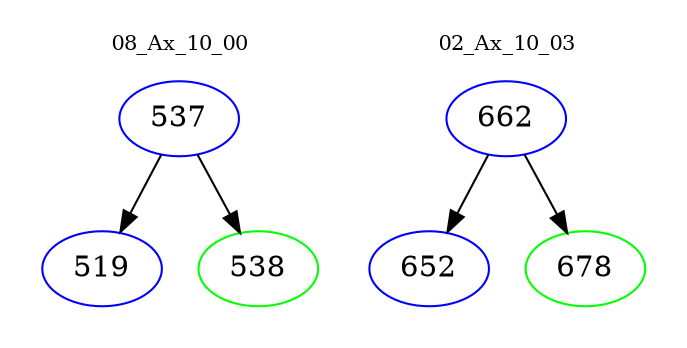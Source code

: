 digraph{
subgraph cluster_0 {
color = white
label = "08_Ax_10_00";
fontsize=10;
T0_537 [label="537", color="blue"]
T0_537 -> T0_519 [color="black"]
T0_519 [label="519", color="blue"]
T0_537 -> T0_538 [color="black"]
T0_538 [label="538", color="green"]
}
subgraph cluster_1 {
color = white
label = "02_Ax_10_03";
fontsize=10;
T1_662 [label="662", color="blue"]
T1_662 -> T1_652 [color="black"]
T1_652 [label="652", color="blue"]
T1_662 -> T1_678 [color="black"]
T1_678 [label="678", color="green"]
}
}
